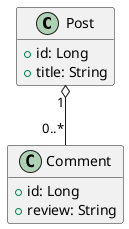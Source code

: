 @startuml
'https://plantuml.com/class-diagram

hide empty members

class Post {
    +id: Long
    +title: String
}
class Comment {
    +id: Long
    +review: String
}

Post "1" o-- "0..*" Comment
@enduml